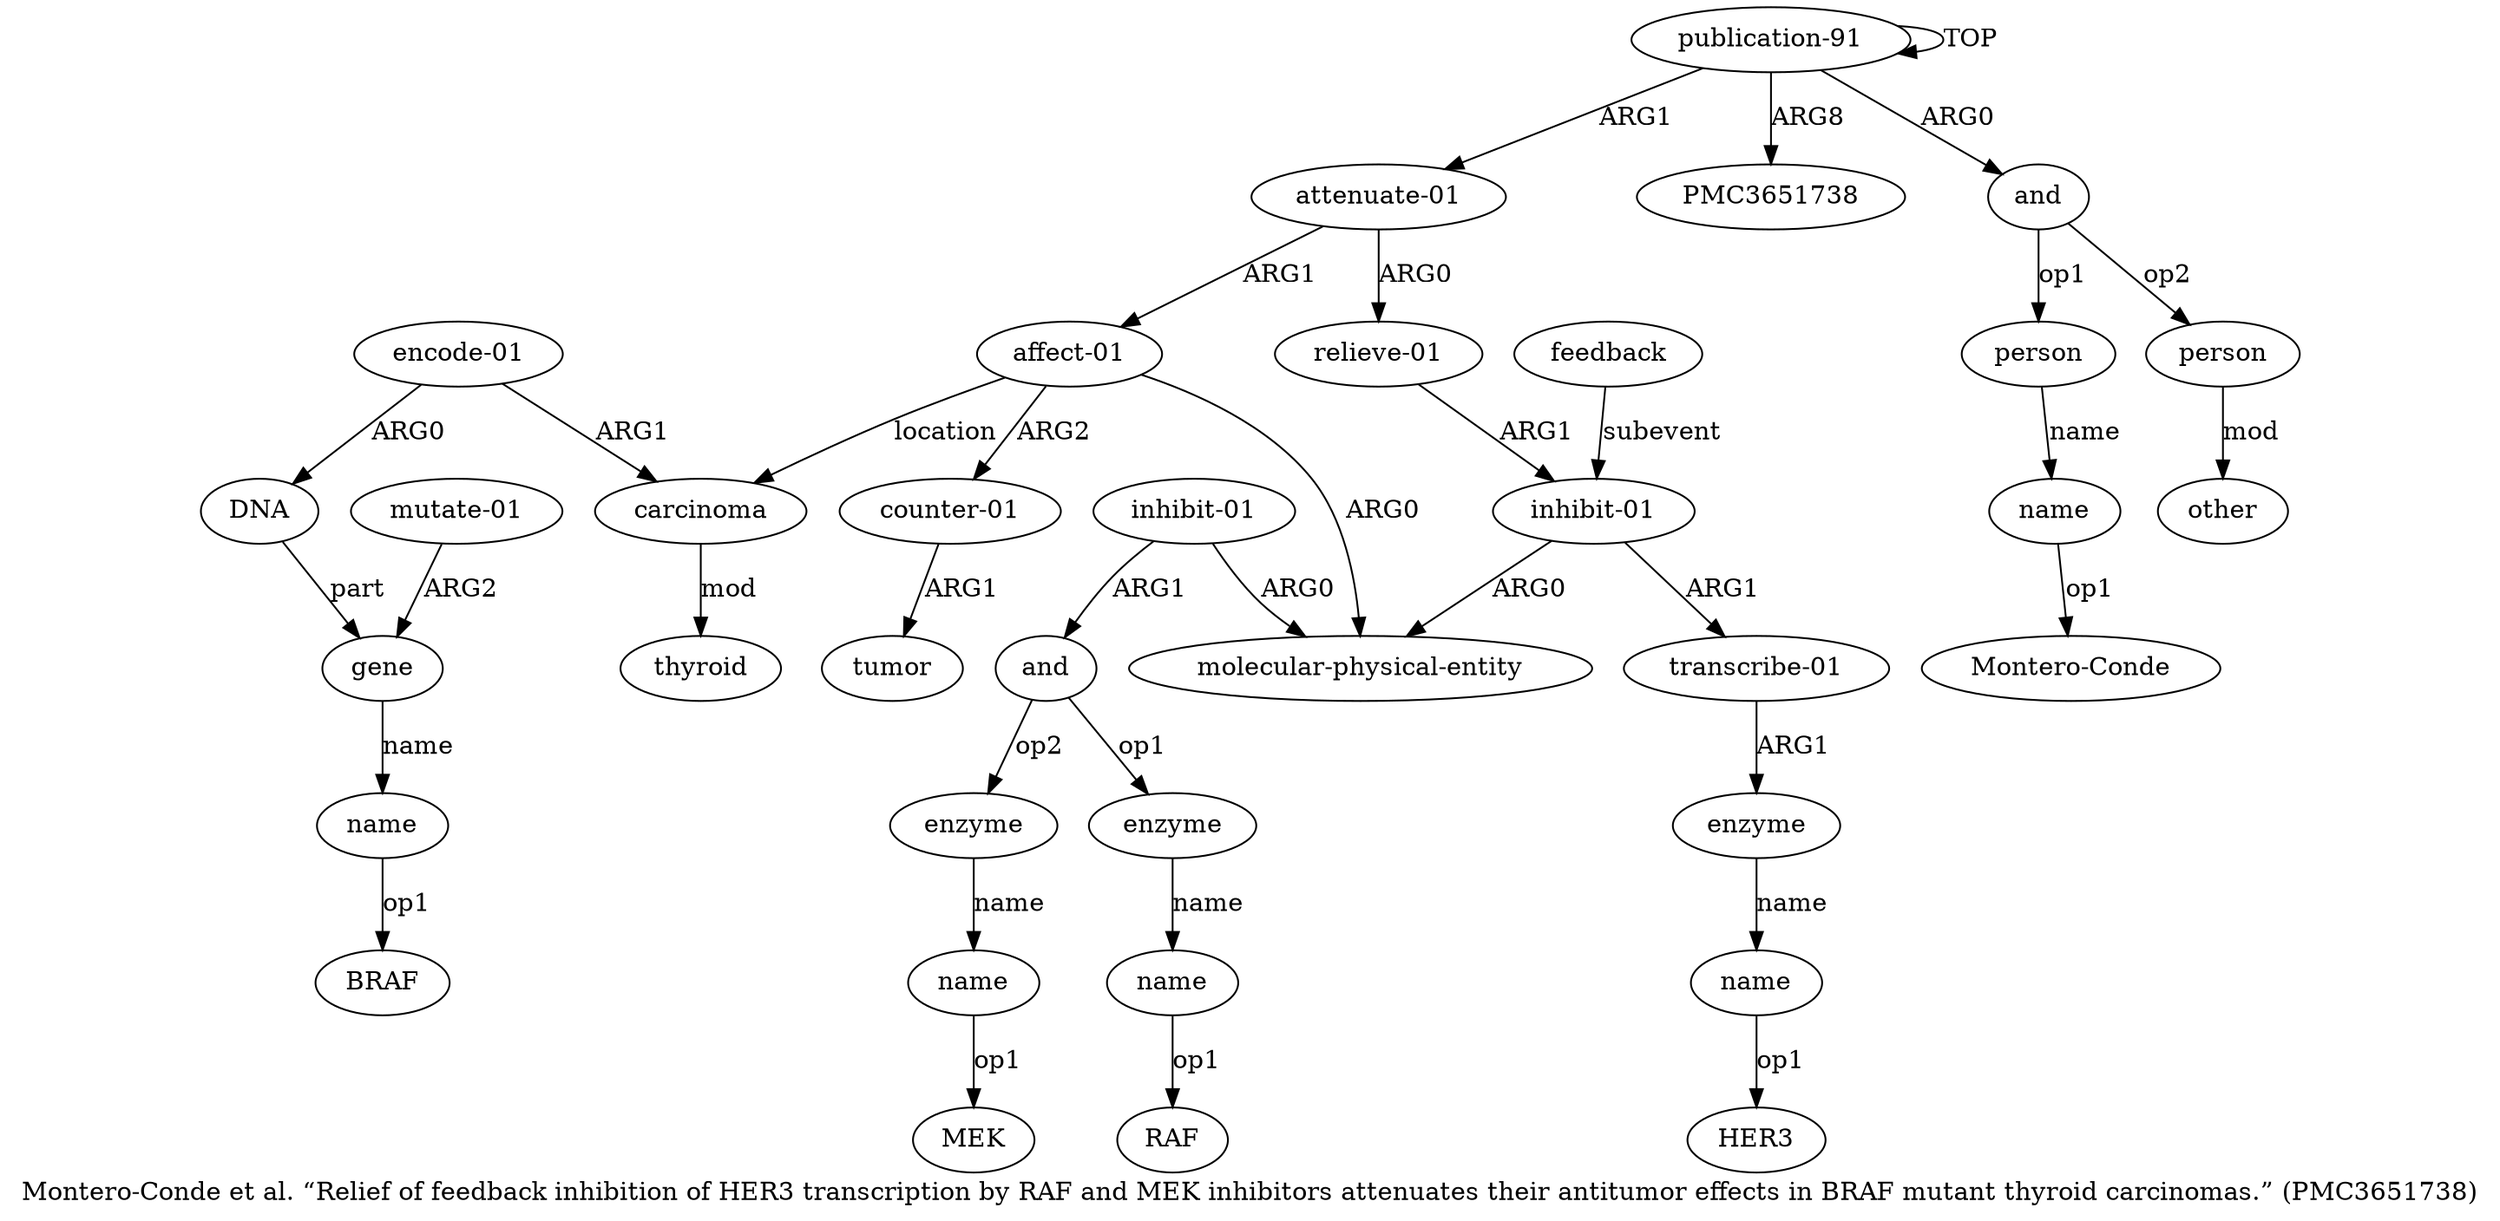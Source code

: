 digraph  {
	graph [label="Montero-Conde et al. “Relief of feedback inhibition of HER3 transcription by RAF and MEK inhibitors attenuates their antitumor \
effects in BRAF mutant thyroid carcinomas.” (PMC3651738)"];
	node [label="\N"];
	a20	 [color=black,
		gold_ind=20,
		gold_label="affect-01",
		label="affect-01",
		test_ind=20,
		test_label="affect-01"];
	a21	 [color=black,
		gold_ind=21,
		gold_label="counter-01",
		label="counter-01",
		test_ind=21,
		test_label="counter-01"];
	a20 -> a21 [key=0,
	color=black,
	gold_label=ARG2,
	label=ARG2,
	test_label=ARG2];
a23 [color=black,
	gold_ind=23,
	gold_label=carcinoma,
	label=carcinoma,
	test_ind=23,
	test_label=carcinoma];
a20 -> a23 [key=0,
color=black,
gold_label=location,
label=location,
test_label=location];
a9 [color=black,
gold_ind=9,
gold_label="molecular-physical-entity",
label="molecular-physical-entity",
test_ind=9,
test_label="molecular-physical-entity"];
a20 -> a9 [key=0,
color=black,
gold_label=ARG0,
label=ARG0,
test_label=ARG0];
a22 [color=black,
gold_ind=22,
gold_label=tumor,
label=tumor,
test_ind=22,
test_label=tumor];
a21 -> a22 [key=0,
color=black,
gold_label=ARG1,
label=ARG1,
test_label=ARG1];
a24 [color=black,
gold_ind=24,
gold_label=thyroid,
label=thyroid,
test_ind=24,
test_label=thyroid];
a23 -> a24 [key=0,
color=black,
gold_label=mod,
label=mod,
test_label=mod];
a25 [color=black,
gold_ind=25,
gold_label="encode-01",
label="encode-01",
test_ind=25,
test_label="encode-01"];
a25 -> a23 [key=0,
color=black,
gold_label=ARG1,
label=ARG1,
test_label=ARG1];
a26 [color=black,
gold_ind=26,
gold_label=DNA,
label=DNA,
test_ind=26,
test_label=DNA];
a25 -> a26 [key=0,
color=black,
gold_label=ARG0,
label=ARG0,
test_label=ARG0];
a27 [color=black,
gold_ind=27,
gold_label=gene,
label=gene,
test_ind=27,
test_label=gene];
a26 -> a27 [key=0,
color=black,
gold_label=part,
label=part,
test_label=part];
a28 [color=black,
gold_ind=28,
gold_label=name,
label=name,
test_ind=28,
test_label=name];
a27 -> a28 [key=0,
color=black,
gold_label=name,
label=name,
test_label=name];
"a28 BRAF" [color=black,
gold_ind=-1,
gold_label=BRAF,
label=BRAF,
test_ind=-1,
test_label=BRAF];
a28 -> "a28 BRAF" [key=0,
color=black,
gold_label=op1,
label=op1,
test_label=op1];
a29 [color=black,
gold_ind=29,
gold_label="mutate-01",
label="mutate-01",
test_ind=29,
test_label="mutate-01"];
a29 -> a27 [key=0,
color=black,
gold_label=ARG2,
label=ARG2,
test_label=ARG2];
"a0 PMC3651738" [color=black,
gold_ind=-1,
gold_label=PMC3651738,
label=PMC3651738,
test_ind=-1,
test_label=PMC3651738];
a15 [color=black,
gold_ind=15,
gold_label=name,
label=name,
test_ind=15,
test_label=name];
"a15 MEK" [color=black,
gold_ind=-1,
gold_label=MEK,
label=MEK,
test_ind=-1,
test_label=MEK];
a15 -> "a15 MEK" [key=0,
color=black,
gold_label=op1,
label=op1,
test_label=op1];
a14 [color=black,
gold_ind=14,
gold_label=enzyme,
label=enzyme,
test_ind=14,
test_label=enzyme];
a14 -> a15 [key=0,
color=black,
gold_label=name,
label=name,
test_label=name];
a17 [color=black,
gold_ind=17,
gold_label=enzyme,
label=enzyme,
test_ind=17,
test_label=enzyme];
a18 [color=black,
gold_ind=18,
gold_label=name,
label=name,
test_ind=18,
test_label=name];
a17 -> a18 [key=0,
color=black,
gold_label=name,
label=name,
test_label=name];
a16 [color=black,
gold_ind=16,
gold_label="transcribe-01",
label="transcribe-01",
test_ind=16,
test_label="transcribe-01"];
a16 -> a17 [key=0,
color=black,
gold_label=ARG1,
label=ARG1,
test_label=ARG1];
a11 [color=black,
gold_ind=11,
gold_label=and,
label=and,
test_ind=11,
test_label=and];
a11 -> a14 [key=0,
color=black,
gold_label=op2,
label=op2,
test_label=op2];
a12 [color=black,
gold_ind=12,
gold_label=enzyme,
label=enzyme,
test_ind=12,
test_label=enzyme];
a11 -> a12 [key=0,
color=black,
gold_label=op1,
label=op1,
test_label=op1];
a10 [color=black,
gold_ind=10,
gold_label="inhibit-01",
label="inhibit-01",
test_ind=10,
test_label="inhibit-01"];
a10 -> a11 [key=0,
color=black,
gold_label=ARG1,
label=ARG1,
test_label=ARG1];
a10 -> a9 [key=0,
color=black,
gold_label=ARG0,
label=ARG0,
test_label=ARG0];
a13 [color=black,
gold_ind=13,
gold_label=name,
label=name,
test_ind=13,
test_label=name];
"a13 RAF" [color=black,
gold_ind=-1,
gold_label=RAF,
label=RAF,
test_ind=-1,
test_label=RAF];
a13 -> "a13 RAF" [key=0,
color=black,
gold_label=op1,
label=op1,
test_label=op1];
a12 -> a13 [key=0,
color=black,
gold_label=name,
label=name,
test_label=name];
a19 [color=black,
gold_ind=19,
gold_label=feedback,
label=feedback,
test_ind=19,
test_label=feedback];
a8 [color=black,
gold_ind=8,
gold_label="inhibit-01",
label="inhibit-01",
test_ind=8,
test_label="inhibit-01"];
a19 -> a8 [key=0,
color=black,
gold_label=subevent,
label=subevent,
test_label=subevent];
"a18 HER3" [color=black,
gold_ind=-1,
gold_label=HER3,
label=HER3,
test_ind=-1,
test_label=HER3];
a18 -> "a18 HER3" [key=0,
color=black,
gold_label=op1,
label=op1,
test_label=op1];
a1 [color=black,
gold_ind=1,
gold_label=and,
label=and,
test_ind=1,
test_label=and];
a2 [color=black,
gold_ind=2,
gold_label=person,
label=person,
test_ind=2,
test_label=person];
a1 -> a2 [key=0,
color=black,
gold_label=op1,
label=op1,
test_label=op1];
a4 [color=black,
gold_ind=4,
gold_label=person,
label=person,
test_ind=4,
test_label=person];
a1 -> a4 [key=0,
color=black,
gold_label=op2,
label=op2,
test_label=op2];
a0 [color=black,
gold_ind=0,
gold_label="publication-91",
label="publication-91",
test_ind=0,
test_label="publication-91"];
a0 -> "a0 PMC3651738" [key=0,
color=black,
gold_label=ARG8,
label=ARG8,
test_label=ARG8];
a0 -> a1 [key=0,
color=black,
gold_label=ARG0,
label=ARG0,
test_label=ARG0];
a0 -> a0 [key=0,
color=black,
gold_label=TOP,
label=TOP,
test_label=TOP];
a6 [color=black,
gold_ind=6,
gold_label="attenuate-01",
label="attenuate-01",
test_ind=6,
test_label="attenuate-01"];
a0 -> a6 [key=0,
color=black,
gold_label=ARG1,
label=ARG1,
test_label=ARG1];
a3 [color=black,
gold_ind=3,
gold_label=name,
label=name,
test_ind=3,
test_label=name];
"a3 Montero-Conde" [color=black,
gold_ind=-1,
gold_label="Montero-Conde",
label="Montero-Conde",
test_ind=-1,
test_label="Montero-Conde"];
a3 -> "a3 Montero-Conde" [key=0,
color=black,
gold_label=op1,
label=op1,
test_label=op1];
a2 -> a3 [key=0,
color=black,
gold_label=name,
label=name,
test_label=name];
a5 [color=black,
gold_ind=5,
gold_label=other,
label=other,
test_ind=5,
test_label=other];
a4 -> a5 [key=0,
color=black,
gold_label=mod,
label=mod,
test_label=mod];
a7 [color=black,
gold_ind=7,
gold_label="relieve-01",
label="relieve-01",
test_ind=7,
test_label="relieve-01"];
a7 -> a8 [key=0,
color=black,
gold_label=ARG1,
label=ARG1,
test_label=ARG1];
a6 -> a20 [key=0,
color=black,
gold_label=ARG1,
label=ARG1,
test_label=ARG1];
a6 -> a7 [key=0,
color=black,
gold_label=ARG0,
label=ARG0,
test_label=ARG0];
a8 -> a16 [key=0,
color=black,
gold_label=ARG1,
label=ARG1,
test_label=ARG1];
a8 -> a9 [key=0,
color=black,
gold_label=ARG0,
label=ARG0,
test_label=ARG0];
}
